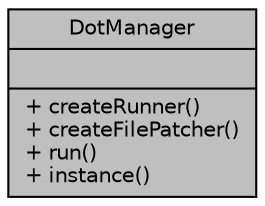 digraph "DotManager"
{
 // LATEX_PDF_SIZE
  edge [fontname="Helvetica",fontsize="10",labelfontname="Helvetica",labelfontsize="10"];
  node [fontname="Helvetica",fontsize="10",shape=record];
  Node1 [label="{DotManager\n||+ createRunner()\l+ createFilePatcher()\l+ run()\l+ instance()\l}",height=0.2,width=0.4,color="black", fillcolor="grey75", style="filled", fontcolor="black",tooltip=" "];
}
